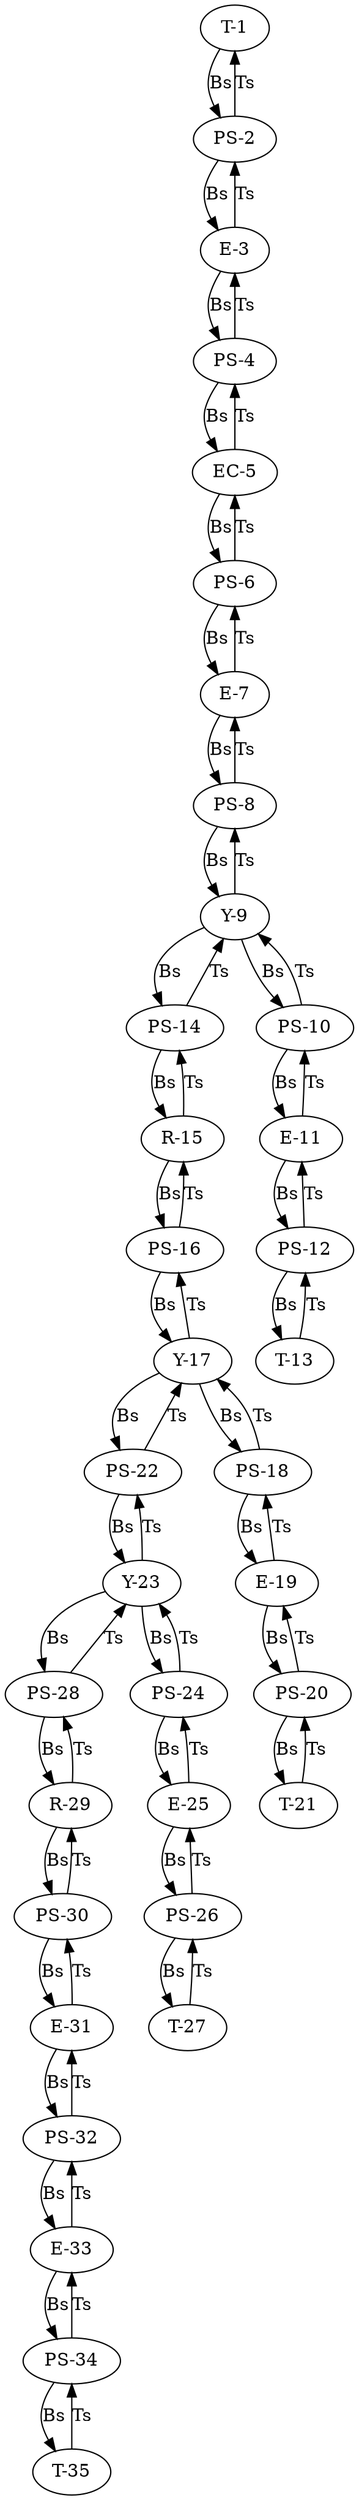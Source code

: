 digraph graphname {
"2ca3a594-ebc9-4450-8155-88d6bd2a68f5" [label="T-1"]
"c88761df-4b5b-41e1-985b-ca7354c120f4" [label="E-3"]
"441570ae-d246-49da-a7f4-4a1e16d48e60" [label="E-7"]
"4d4f1e20-a28f-4a25-b71a-11982c37f2f7" [label="Y-9"]
"001c5fb0-d3e8-48d7-99ec-79eff0d67100" [label="E-11"]
"ef7244f7-0a33-4daa-b677-08fccf8c5293" [label="T-13"]
"6a4f3859-19d4-4fc6-89f0-9b9d571c7656" [label="R-15"]
"c097c03e-20cd-4eef-a3f9-a354f77b8cef" [label="Y-17"]
"2d5cab4f-bd40-4a66-8172-cc1a9b7bda93" [label="E-19"]
"5c02a9ea-8d14-4612-8e7d-7aff7351dcbe" [label="T-21"]
"cc5e1995-e02f-42c9-a934-54baa69f10de" [label="Y-23"]
"717281f4-0e13-4900-9be8-55bba18e419f" [label="E-25"]
"8089a489-8e3a-4234-b12f-e454f0590530" [label="T-27"]
"dd988de9-2dda-420d-917c-b9b107609c1f" [label="R-29"]
"df9b3b90-c199-4e94-a66c-e063d287349f" [label="E-31"]
"17fb0dc9-5514-4a79-a996-2e93e17a7db6" [label="E-33"]
"262b0370-96d4-4ac0-8b3f-e38b9de1a2d2" [label="T-35"]
"13dd0301-abbe-4205-b6dd-e42717b12fae" [label="EC-5"]
"63d18300-98ba-4909-a89c-01209d207e3f" [label="PS-2"]
"2ad131a1-6e5e-42e0-aa44-6c2c39bc48fc" [label="PS-6"]
"ac500bdc-bf00-484e-a687-6c48226bdbbd" [label="PS-8"]
"ca2ff5ca-682b-4684-a609-e5afe60363f4" [label="PS-14"]
"e85582f3-1bd8-498d-9124-3fcbe0f81f71" [label="PS-10"]
"4b439f82-8f6a-4d5b-af12-af36f920c886" [label="PS-12"]
"47777808-22fe-4167-b199-675d6ef3c8f9" [label="PS-16"]
"8f052a0c-b2be-44ba-a1fb-e80efa6aa988" [label="PS-22"]
"a0cbbe77-6358-4ff6-8773-1c7f5db5a5e5" [label="PS-18"]
"6ea82de5-96f8-41a3-96e1-bf653945dffa" [label="PS-20"]
"070b4f00-2a67-44be-81eb-9bf0458646a5" [label="PS-28"]
"6e190f51-be2a-42fd-854a-9fb3e818041b" [label="PS-24"]
"b1274e57-12aa-4fe7-a702-96cd5195e7c3" [label="PS-26"]
"431da70e-27df-46b6-8414-bf258d76887d" [label="PS-30"]
"3e6d3513-8cb7-4b37-9773-c77c12af6af7" [label="PS-32"]
"22e62fbe-de7a-43fa-a84b-4493fc51d608" [label="PS-34"]
"0a9a9061-3d50-468e-9da8-5e13fcf12f27" [label="PS-4"]
"2ca3a594-ebc9-4450-8155-88d6bd2a68f5" -> "63d18300-98ba-4909-a89c-01209d207e3f" [label="Bs"]
"c88761df-4b5b-41e1-985b-ca7354c120f4" -> "63d18300-98ba-4909-a89c-01209d207e3f" [label="Ts"]
"c88761df-4b5b-41e1-985b-ca7354c120f4" -> "0a9a9061-3d50-468e-9da8-5e13fcf12f27" [label="Bs"]
"441570ae-d246-49da-a7f4-4a1e16d48e60" -> "2ad131a1-6e5e-42e0-aa44-6c2c39bc48fc" [label="Ts"]
"441570ae-d246-49da-a7f4-4a1e16d48e60" -> "ac500bdc-bf00-484e-a687-6c48226bdbbd" [label="Bs"]
"4d4f1e20-a28f-4a25-b71a-11982c37f2f7" -> "ac500bdc-bf00-484e-a687-6c48226bdbbd" [label="Ts"]
"4d4f1e20-a28f-4a25-b71a-11982c37f2f7" -> "ca2ff5ca-682b-4684-a609-e5afe60363f4" [label="Bs"]
"4d4f1e20-a28f-4a25-b71a-11982c37f2f7" -> "e85582f3-1bd8-498d-9124-3fcbe0f81f71" [label="Bs"]
"001c5fb0-d3e8-48d7-99ec-79eff0d67100" -> "e85582f3-1bd8-498d-9124-3fcbe0f81f71" [label="Ts"]
"001c5fb0-d3e8-48d7-99ec-79eff0d67100" -> "4b439f82-8f6a-4d5b-af12-af36f920c886" [label="Bs"]
"ef7244f7-0a33-4daa-b677-08fccf8c5293" -> "4b439f82-8f6a-4d5b-af12-af36f920c886" [label="Ts"]
"6a4f3859-19d4-4fc6-89f0-9b9d571c7656" -> "ca2ff5ca-682b-4684-a609-e5afe60363f4" [label="Ts"]
"6a4f3859-19d4-4fc6-89f0-9b9d571c7656" -> "47777808-22fe-4167-b199-675d6ef3c8f9" [label="Bs"]
"c097c03e-20cd-4eef-a3f9-a354f77b8cef" -> "47777808-22fe-4167-b199-675d6ef3c8f9" [label="Ts"]
"c097c03e-20cd-4eef-a3f9-a354f77b8cef" -> "8f052a0c-b2be-44ba-a1fb-e80efa6aa988" [label="Bs"]
"c097c03e-20cd-4eef-a3f9-a354f77b8cef" -> "a0cbbe77-6358-4ff6-8773-1c7f5db5a5e5" [label="Bs"]
"2d5cab4f-bd40-4a66-8172-cc1a9b7bda93" -> "a0cbbe77-6358-4ff6-8773-1c7f5db5a5e5" [label="Ts"]
"2d5cab4f-bd40-4a66-8172-cc1a9b7bda93" -> "6ea82de5-96f8-41a3-96e1-bf653945dffa" [label="Bs"]
"5c02a9ea-8d14-4612-8e7d-7aff7351dcbe" -> "6ea82de5-96f8-41a3-96e1-bf653945dffa" [label="Ts"]
"cc5e1995-e02f-42c9-a934-54baa69f10de" -> "8f052a0c-b2be-44ba-a1fb-e80efa6aa988" [label="Ts"]
"cc5e1995-e02f-42c9-a934-54baa69f10de" -> "070b4f00-2a67-44be-81eb-9bf0458646a5" [label="Bs"]
"cc5e1995-e02f-42c9-a934-54baa69f10de" -> "6e190f51-be2a-42fd-854a-9fb3e818041b" [label="Bs"]
"717281f4-0e13-4900-9be8-55bba18e419f" -> "6e190f51-be2a-42fd-854a-9fb3e818041b" [label="Ts"]
"717281f4-0e13-4900-9be8-55bba18e419f" -> "b1274e57-12aa-4fe7-a702-96cd5195e7c3" [label="Bs"]
"8089a489-8e3a-4234-b12f-e454f0590530" -> "b1274e57-12aa-4fe7-a702-96cd5195e7c3" [label="Ts"]
"dd988de9-2dda-420d-917c-b9b107609c1f" -> "070b4f00-2a67-44be-81eb-9bf0458646a5" [label="Ts"]
"dd988de9-2dda-420d-917c-b9b107609c1f" -> "431da70e-27df-46b6-8414-bf258d76887d" [label="Bs"]
"df9b3b90-c199-4e94-a66c-e063d287349f" -> "431da70e-27df-46b6-8414-bf258d76887d" [label="Ts"]
"df9b3b90-c199-4e94-a66c-e063d287349f" -> "3e6d3513-8cb7-4b37-9773-c77c12af6af7" [label="Bs"]
"17fb0dc9-5514-4a79-a996-2e93e17a7db6" -> "3e6d3513-8cb7-4b37-9773-c77c12af6af7" [label="Ts"]
"17fb0dc9-5514-4a79-a996-2e93e17a7db6" -> "22e62fbe-de7a-43fa-a84b-4493fc51d608" [label="Bs"]
"262b0370-96d4-4ac0-8b3f-e38b9de1a2d2" -> "22e62fbe-de7a-43fa-a84b-4493fc51d608" [label="Ts"]
"13dd0301-abbe-4205-b6dd-e42717b12fae" -> "0a9a9061-3d50-468e-9da8-5e13fcf12f27" [label="Ts"]
"13dd0301-abbe-4205-b6dd-e42717b12fae" -> "2ad131a1-6e5e-42e0-aa44-6c2c39bc48fc" [label="Bs"]
"63d18300-98ba-4909-a89c-01209d207e3f" -> "2ca3a594-ebc9-4450-8155-88d6bd2a68f5" [label="Ts"]
"63d18300-98ba-4909-a89c-01209d207e3f" -> "c88761df-4b5b-41e1-985b-ca7354c120f4" [label="Bs"]
"2ad131a1-6e5e-42e0-aa44-6c2c39bc48fc" -> "13dd0301-abbe-4205-b6dd-e42717b12fae" [label="Ts"]
"2ad131a1-6e5e-42e0-aa44-6c2c39bc48fc" -> "441570ae-d246-49da-a7f4-4a1e16d48e60" [label="Bs"]
"ac500bdc-bf00-484e-a687-6c48226bdbbd" -> "441570ae-d246-49da-a7f4-4a1e16d48e60" [label="Ts"]
"ac500bdc-bf00-484e-a687-6c48226bdbbd" -> "4d4f1e20-a28f-4a25-b71a-11982c37f2f7" [label="Bs"]
"ca2ff5ca-682b-4684-a609-e5afe60363f4" -> "4d4f1e20-a28f-4a25-b71a-11982c37f2f7" [label="Ts"]
"ca2ff5ca-682b-4684-a609-e5afe60363f4" -> "6a4f3859-19d4-4fc6-89f0-9b9d571c7656" [label="Bs"]
"e85582f3-1bd8-498d-9124-3fcbe0f81f71" -> "4d4f1e20-a28f-4a25-b71a-11982c37f2f7" [label="Ts"]
"e85582f3-1bd8-498d-9124-3fcbe0f81f71" -> "001c5fb0-d3e8-48d7-99ec-79eff0d67100" [label="Bs"]
"4b439f82-8f6a-4d5b-af12-af36f920c886" -> "001c5fb0-d3e8-48d7-99ec-79eff0d67100" [label="Ts"]
"4b439f82-8f6a-4d5b-af12-af36f920c886" -> "ef7244f7-0a33-4daa-b677-08fccf8c5293" [label="Bs"]
"47777808-22fe-4167-b199-675d6ef3c8f9" -> "6a4f3859-19d4-4fc6-89f0-9b9d571c7656" [label="Ts"]
"47777808-22fe-4167-b199-675d6ef3c8f9" -> "c097c03e-20cd-4eef-a3f9-a354f77b8cef" [label="Bs"]
"8f052a0c-b2be-44ba-a1fb-e80efa6aa988" -> "c097c03e-20cd-4eef-a3f9-a354f77b8cef" [label="Ts"]
"8f052a0c-b2be-44ba-a1fb-e80efa6aa988" -> "cc5e1995-e02f-42c9-a934-54baa69f10de" [label="Bs"]
"a0cbbe77-6358-4ff6-8773-1c7f5db5a5e5" -> "c097c03e-20cd-4eef-a3f9-a354f77b8cef" [label="Ts"]
"a0cbbe77-6358-4ff6-8773-1c7f5db5a5e5" -> "2d5cab4f-bd40-4a66-8172-cc1a9b7bda93" [label="Bs"]
"6ea82de5-96f8-41a3-96e1-bf653945dffa" -> "2d5cab4f-bd40-4a66-8172-cc1a9b7bda93" [label="Ts"]
"6ea82de5-96f8-41a3-96e1-bf653945dffa" -> "5c02a9ea-8d14-4612-8e7d-7aff7351dcbe" [label="Bs"]
"070b4f00-2a67-44be-81eb-9bf0458646a5" -> "cc5e1995-e02f-42c9-a934-54baa69f10de" [label="Ts"]
"070b4f00-2a67-44be-81eb-9bf0458646a5" -> "dd988de9-2dda-420d-917c-b9b107609c1f" [label="Bs"]
"6e190f51-be2a-42fd-854a-9fb3e818041b" -> "cc5e1995-e02f-42c9-a934-54baa69f10de" [label="Ts"]
"6e190f51-be2a-42fd-854a-9fb3e818041b" -> "717281f4-0e13-4900-9be8-55bba18e419f" [label="Bs"]
"b1274e57-12aa-4fe7-a702-96cd5195e7c3" -> "717281f4-0e13-4900-9be8-55bba18e419f" [label="Ts"]
"b1274e57-12aa-4fe7-a702-96cd5195e7c3" -> "8089a489-8e3a-4234-b12f-e454f0590530" [label="Bs"]
"431da70e-27df-46b6-8414-bf258d76887d" -> "dd988de9-2dda-420d-917c-b9b107609c1f" [label="Ts"]
"431da70e-27df-46b6-8414-bf258d76887d" -> "df9b3b90-c199-4e94-a66c-e063d287349f" [label="Bs"]
"3e6d3513-8cb7-4b37-9773-c77c12af6af7" -> "df9b3b90-c199-4e94-a66c-e063d287349f" [label="Ts"]
"3e6d3513-8cb7-4b37-9773-c77c12af6af7" -> "17fb0dc9-5514-4a79-a996-2e93e17a7db6" [label="Bs"]
"22e62fbe-de7a-43fa-a84b-4493fc51d608" -> "17fb0dc9-5514-4a79-a996-2e93e17a7db6" [label="Ts"]
"22e62fbe-de7a-43fa-a84b-4493fc51d608" -> "262b0370-96d4-4ac0-8b3f-e38b9de1a2d2" [label="Bs"]
"0a9a9061-3d50-468e-9da8-5e13fcf12f27" -> "c88761df-4b5b-41e1-985b-ca7354c120f4" [label="Ts"]
"0a9a9061-3d50-468e-9da8-5e13fcf12f27" -> "13dd0301-abbe-4205-b6dd-e42717b12fae" [label="Bs"]
}